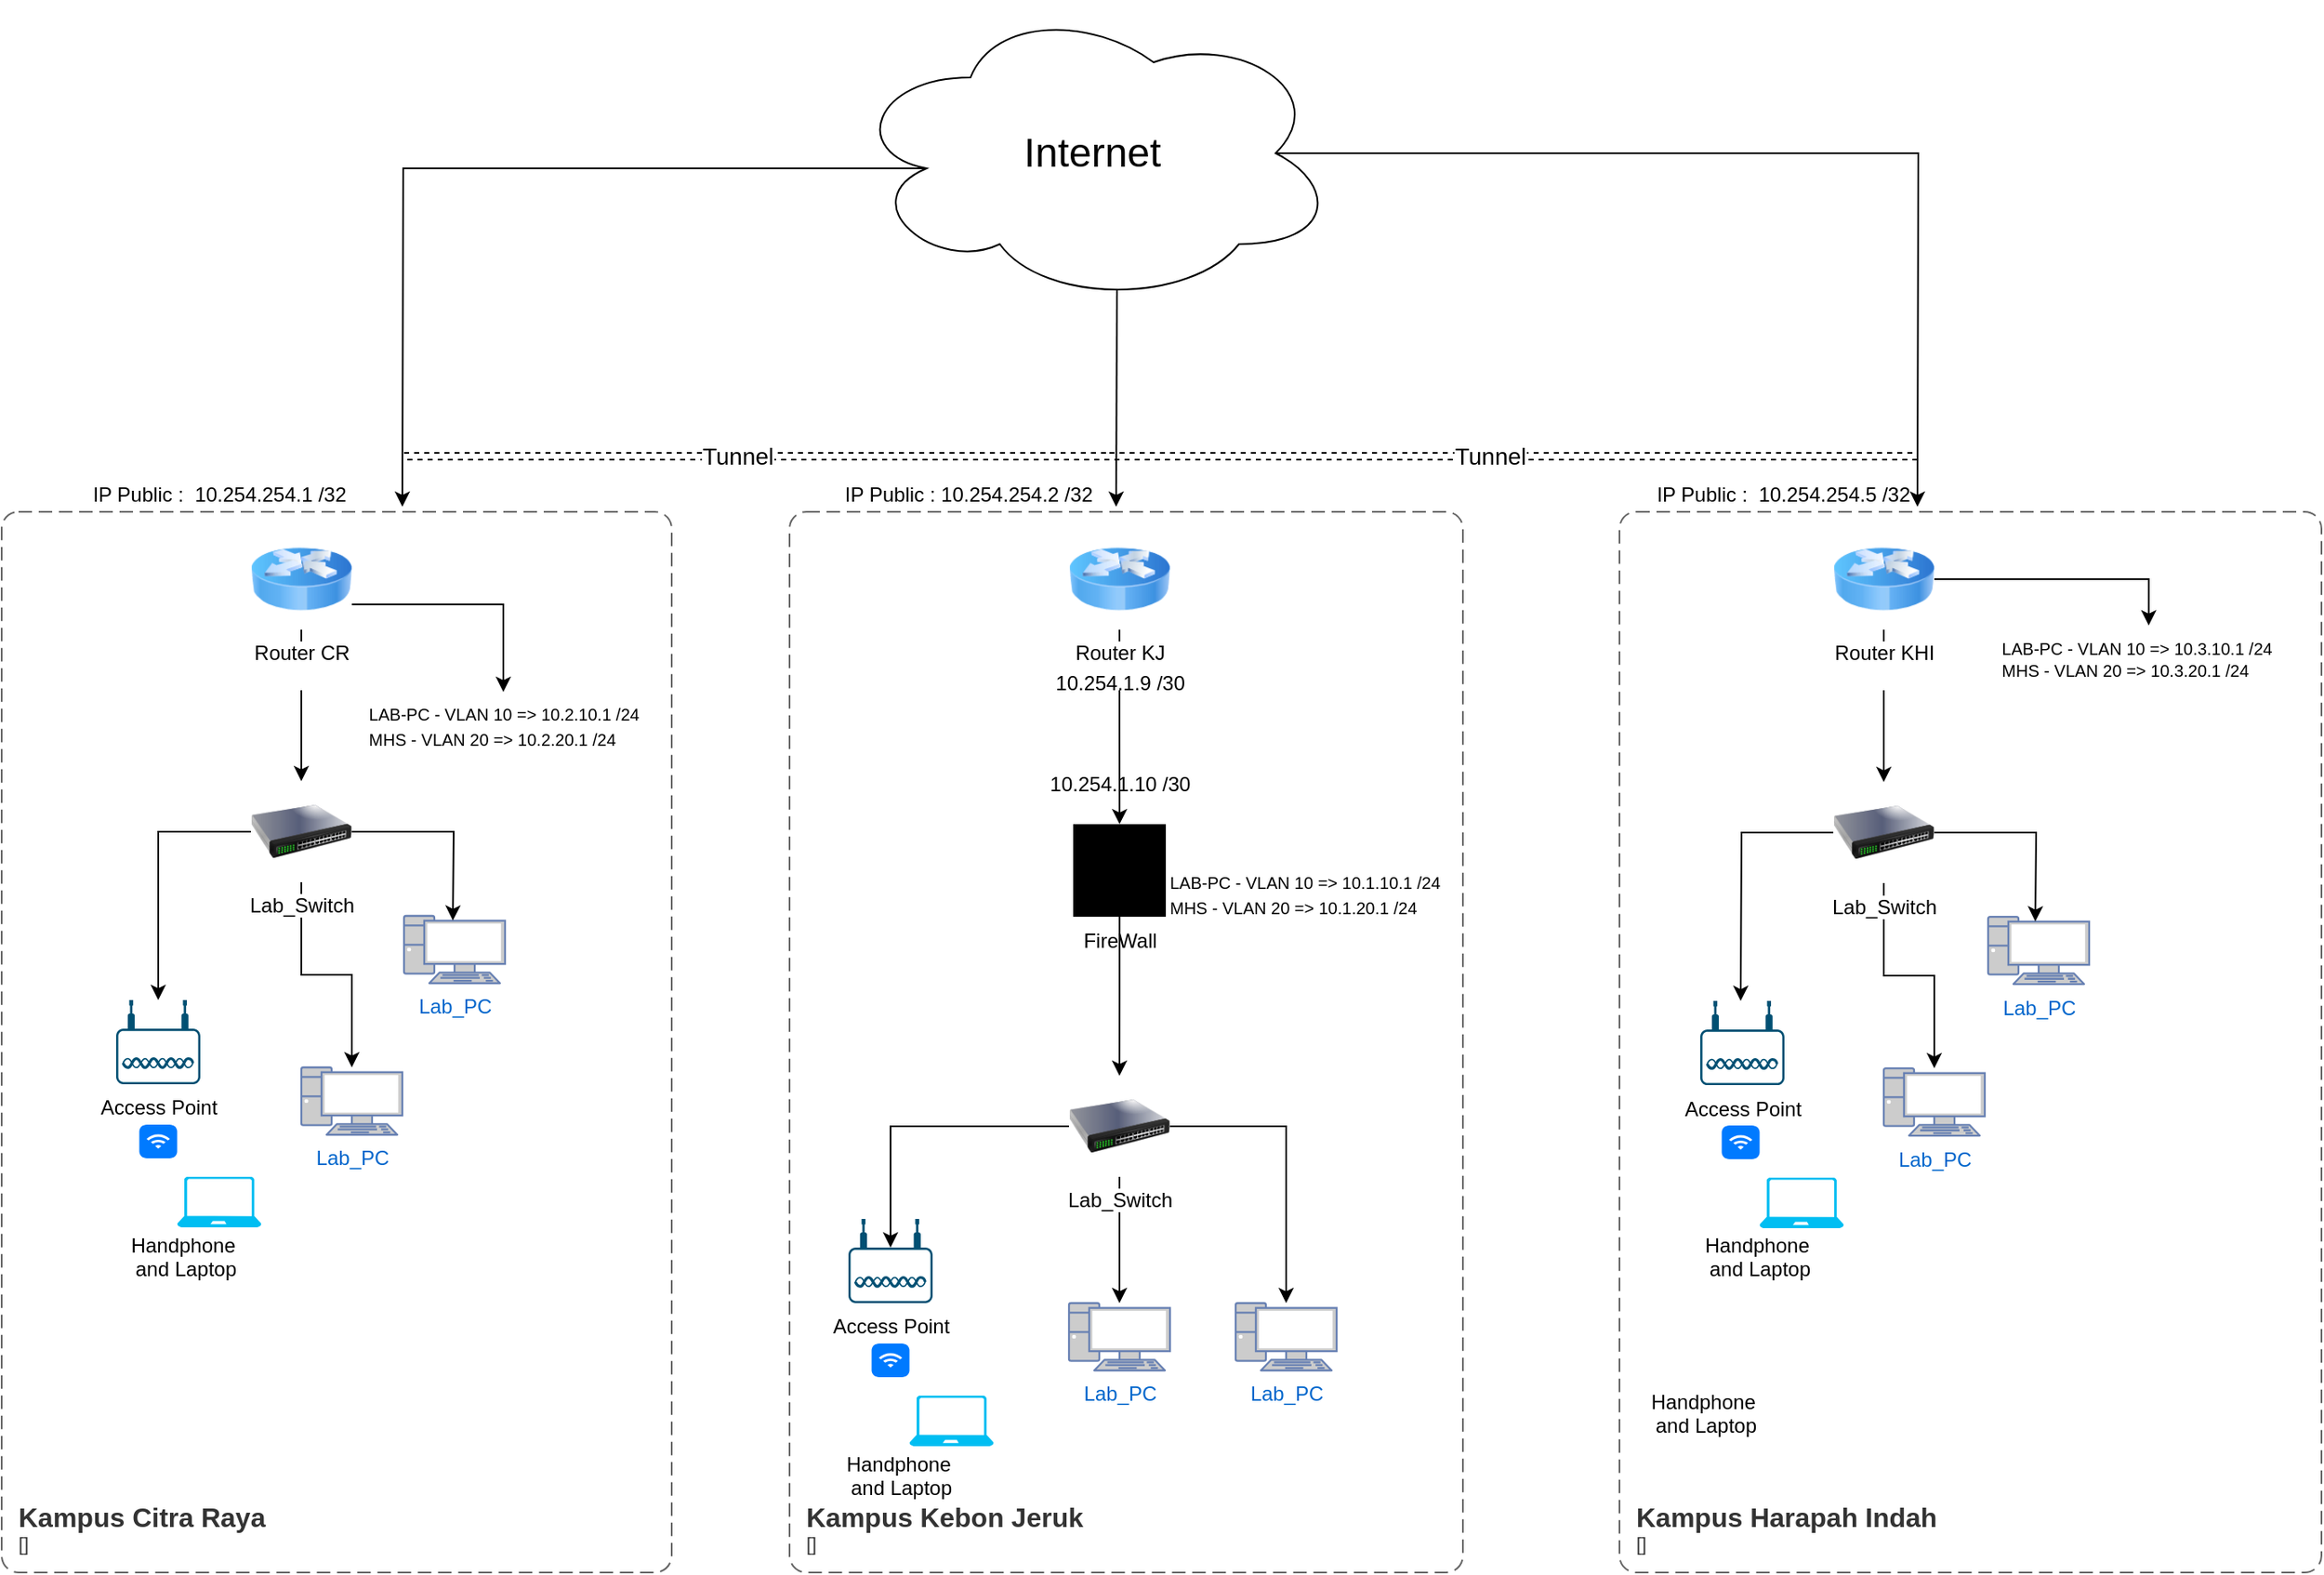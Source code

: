 <mxfile version="26.0.5">
  <diagram name="Halaman-1" id="4tR8_RnxsEHhHrFm4dsa">
    <mxGraphModel dx="1992" dy="514" grid="1" gridSize="10" guides="1" tooltips="1" connect="1" arrows="1" fold="1" page="1" pageScale="1" pageWidth="827" pageHeight="1169" math="0" shadow="0">
      <root>
        <mxCell id="0" />
        <mxCell id="1" parent="0" />
        <mxCell id="4hLQ2yHHJ5vrg3O8VpEt-62" value="" style="edgeStyle=orthogonalEdgeStyle;rounded=0;orthogonalLoop=1;jettySize=auto;html=1;" edge="1" parent="1" source="4hLQ2yHHJ5vrg3O8VpEt-1" target="4hLQ2yHHJ5vrg3O8VpEt-12">
          <mxGeometry relative="1" as="geometry" />
        </mxCell>
        <mxCell id="4hLQ2yHHJ5vrg3O8VpEt-78" style="edgeStyle=orthogonalEdgeStyle;rounded=0;orthogonalLoop=1;jettySize=auto;html=1;exitX=1;exitY=0.75;exitDx=0;exitDy=0;" edge="1" parent="1" source="4hLQ2yHHJ5vrg3O8VpEt-1" target="4hLQ2yHHJ5vrg3O8VpEt-74">
          <mxGeometry relative="1" as="geometry" />
        </mxCell>
        <mxCell id="4hLQ2yHHJ5vrg3O8VpEt-1" value="Router CR&lt;div&gt;&lt;br&gt;&lt;/div&gt;" style="image;html=1;image=img/lib/clip_art/networking/Router_Icon_128x128.png" vertex="1" parent="1">
          <mxGeometry x="-210" y="323" width="60" height="60" as="geometry" />
        </mxCell>
        <mxCell id="4hLQ2yHHJ5vrg3O8VpEt-31" style="edgeStyle=orthogonalEdgeStyle;rounded=0;orthogonalLoop=1;jettySize=auto;html=1;exitX=0.5;exitY=1;exitDx=0;exitDy=0;" edge="1" parent="1" source="4hLQ2yHHJ5vrg3O8VpEt-3" target="4hLQ2yHHJ5vrg3O8VpEt-28">
          <mxGeometry relative="1" as="geometry" />
        </mxCell>
        <mxCell id="4hLQ2yHHJ5vrg3O8VpEt-3" value="Router KJ&lt;div&gt;&lt;br&gt;&lt;/div&gt;" style="image;html=1;image=img/lib/clip_art/networking/Router_Icon_128x128.png" vertex="1" parent="1">
          <mxGeometry x="276" y="323" width="60" height="60" as="geometry" />
        </mxCell>
        <mxCell id="4hLQ2yHHJ5vrg3O8VpEt-61" value="" style="edgeStyle=orthogonalEdgeStyle;rounded=0;orthogonalLoop=1;jettySize=auto;html=1;" edge="1" parent="1" source="4hLQ2yHHJ5vrg3O8VpEt-4" target="4hLQ2yHHJ5vrg3O8VpEt-50">
          <mxGeometry relative="1" as="geometry" />
        </mxCell>
        <mxCell id="4hLQ2yHHJ5vrg3O8VpEt-4" value="Router KHI&lt;div&gt;&lt;br&gt;&lt;/div&gt;" style="image;html=1;image=img/lib/clip_art/networking/Router_Icon_128x128.png" vertex="1" parent="1">
          <mxGeometry x="730" y="323" width="60" height="60" as="geometry" />
        </mxCell>
        <mxCell id="4hLQ2yHHJ5vrg3O8VpEt-19" value="" style="edgeStyle=orthogonalEdgeStyle;rounded=0;orthogonalLoop=1;jettySize=auto;html=1;" edge="1" parent="1" source="4hLQ2yHHJ5vrg3O8VpEt-12" target="4hLQ2yHHJ5vrg3O8VpEt-18">
          <mxGeometry relative="1" as="geometry" />
        </mxCell>
        <mxCell id="4hLQ2yHHJ5vrg3O8VpEt-68" value="" style="edgeStyle=orthogonalEdgeStyle;rounded=0;orthogonalLoop=1;jettySize=auto;html=1;" edge="1" parent="1" source="4hLQ2yHHJ5vrg3O8VpEt-12" target="4hLQ2yHHJ5vrg3O8VpEt-23">
          <mxGeometry relative="1" as="geometry" />
        </mxCell>
        <mxCell id="4hLQ2yHHJ5vrg3O8VpEt-12" value="Lab_Switch" style="image;html=1;image=img/lib/clip_art/networking/Switch_128x128.png" vertex="1" parent="1">
          <mxGeometry x="-210" y="473" width="60" height="60" as="geometry" />
        </mxCell>
        <mxCell id="4hLQ2yHHJ5vrg3O8VpEt-37" style="edgeStyle=orthogonalEdgeStyle;rounded=0;orthogonalLoop=1;jettySize=auto;html=1;exitX=0.5;exitY=1;exitDx=0;exitDy=0;" edge="1" parent="1" source="4hLQ2yHHJ5vrg3O8VpEt-14" target="4hLQ2yHHJ5vrg3O8VpEt-36">
          <mxGeometry relative="1" as="geometry" />
        </mxCell>
        <mxCell id="4hLQ2yHHJ5vrg3O8VpEt-38" style="edgeStyle=orthogonalEdgeStyle;rounded=0;orthogonalLoop=1;jettySize=auto;html=1;exitX=1;exitY=0.5;exitDx=0;exitDy=0;" edge="1" parent="1" source="4hLQ2yHHJ5vrg3O8VpEt-14" target="4hLQ2yHHJ5vrg3O8VpEt-35">
          <mxGeometry relative="1" as="geometry" />
        </mxCell>
        <mxCell id="4hLQ2yHHJ5vrg3O8VpEt-14" value="Lab_Switch" style="image;html=1;image=img/lib/clip_art/networking/Switch_128x128.png" vertex="1" parent="1">
          <mxGeometry x="276" y="648" width="60" height="60" as="geometry" />
        </mxCell>
        <mxCell id="4hLQ2yHHJ5vrg3O8VpEt-18" value="Access Point&lt;div&gt;&lt;br&gt;&lt;/div&gt;" style="points=[[0.03,0.36,0],[0.18,0,0],[0.5,0.34,0],[0.82,0,0],[0.97,0.36,0],[1,0.67,0],[0.975,0.975,0],[0.5,1,0],[0.025,0.975,0],[0,0.67,0]];verticalLabelPosition=bottom;sketch=0;html=1;verticalAlign=top;aspect=fixed;align=center;pointerEvents=1;shape=mxgraph.cisco19.wireless_access_point;fillColor=#005073;strokeColor=none;" vertex="1" parent="1">
          <mxGeometry x="-290" y="603" width="50" height="50" as="geometry" />
        </mxCell>
        <mxCell id="4hLQ2yHHJ5vrg3O8VpEt-20" value="Lab_PC&lt;div&gt;&lt;br&gt;&lt;/div&gt;" style="fontColor=#0066CC;verticalAlign=top;verticalLabelPosition=bottom;labelPosition=center;align=center;html=1;outlineConnect=0;fillColor=#CCCCCC;strokeColor=#6881B3;gradientColor=none;gradientDirection=north;strokeWidth=2;shape=mxgraph.networks.pc;" vertex="1" parent="1">
          <mxGeometry x="-119" y="553" width="60" height="40" as="geometry" />
        </mxCell>
        <mxCell id="4hLQ2yHHJ5vrg3O8VpEt-22" style="edgeStyle=orthogonalEdgeStyle;rounded=0;orthogonalLoop=1;jettySize=auto;html=1;exitX=1;exitY=0.5;exitDx=0;exitDy=0;entryX=0.5;entryY=0.07;entryDx=0;entryDy=0;entryPerimeter=0;" edge="1" parent="1" source="4hLQ2yHHJ5vrg3O8VpEt-12">
          <mxGeometry relative="1" as="geometry">
            <mxPoint x="-90" y="555.8" as="targetPoint" />
          </mxGeometry>
        </mxCell>
        <mxCell id="4hLQ2yHHJ5vrg3O8VpEt-23" value="Lab_PC&lt;div&gt;&lt;br&gt;&lt;/div&gt;" style="fontColor=#0066CC;verticalAlign=top;verticalLabelPosition=bottom;labelPosition=center;align=center;html=1;outlineConnect=0;fillColor=#CCCCCC;strokeColor=#6881B3;gradientColor=none;gradientDirection=north;strokeWidth=2;shape=mxgraph.networks.pc;" vertex="1" parent="1">
          <mxGeometry x="-180" y="643" width="60" height="40" as="geometry" />
        </mxCell>
        <mxCell id="4hLQ2yHHJ5vrg3O8VpEt-25" value="" style="shape=image;html=1;verticalAlign=top;verticalLabelPosition=bottom;labelBackgroundColor=#ffffff;imageAspect=0;aspect=fixed;image=https://cdn4.iconfinder.com/data/icons/user-interface-181/32/Smartphone-128.png" vertex="1" parent="1">
          <mxGeometry x="-300" y="703" width="40" height="40" as="geometry" />
        </mxCell>
        <mxCell id="4hLQ2yHHJ5vrg3O8VpEt-26" value="" style="html=1;strokeWidth=1;shadow=0;dashed=0;shape=mxgraph.ios7.misc.wifi;fillColor=#007AFF;strokeColor=none;buttonText=;strokeColor2=#222222;fontColor=#222222;fontSize=8;verticalLabelPosition=bottom;verticalAlign=top;align=center;sketch=0;" vertex="1" parent="1">
          <mxGeometry x="-276.25" y="677" width="22.5" height="20" as="geometry" />
        </mxCell>
        <mxCell id="4hLQ2yHHJ5vrg3O8VpEt-27" value="" style="verticalLabelPosition=bottom;html=1;verticalAlign=top;align=center;strokeColor=none;fillColor=#00BEF2;shape=mxgraph.azure.laptop;pointerEvents=1;" vertex="1" parent="1">
          <mxGeometry x="-253.75" y="708" width="50" height="30" as="geometry" />
        </mxCell>
        <mxCell id="4hLQ2yHHJ5vrg3O8VpEt-69" value="" style="edgeStyle=orthogonalEdgeStyle;rounded=0;orthogonalLoop=1;jettySize=auto;html=1;" edge="1" parent="1" source="4hLQ2yHHJ5vrg3O8VpEt-28" target="4hLQ2yHHJ5vrg3O8VpEt-14">
          <mxGeometry relative="1" as="geometry" />
        </mxCell>
        <mxCell id="4hLQ2yHHJ5vrg3O8VpEt-28" value="FireWall" style="sketch=0;verticalLabelPosition=bottom;sketch=0;aspect=fixed;html=1;verticalAlign=top;strokeColor=none;fillColor=#000000;align=center;outlineConnect=0;pointerEvents=1;shape=mxgraph.citrix2.firewall;" vertex="1" parent="1">
          <mxGeometry x="278.49" y="498.56" width="55.05" height="54.96" as="geometry" />
        </mxCell>
        <mxCell id="4hLQ2yHHJ5vrg3O8VpEt-32" value="Handphone&amp;nbsp;&lt;div&gt;and Laptop&lt;div&gt;&lt;br&gt;&lt;/div&gt;&lt;/div&gt;" style="text;html=1;align=center;verticalAlign=middle;resizable=0;points=[];autosize=1;strokeColor=none;fillColor=none;" vertex="1" parent="1">
          <mxGeometry x="-293.75" y="733" width="90" height="60" as="geometry" />
        </mxCell>
        <mxCell id="4hLQ2yHHJ5vrg3O8VpEt-35" value="Lab_PC&lt;div&gt;&lt;br&gt;&lt;/div&gt;" style="fontColor=#0066CC;verticalAlign=top;verticalLabelPosition=bottom;labelPosition=center;align=center;html=1;outlineConnect=0;fillColor=#CCCCCC;strokeColor=#6881B3;gradientColor=none;gradientDirection=north;strokeWidth=2;shape=mxgraph.networks.pc;" vertex="1" parent="1">
          <mxGeometry x="375" y="783" width="60" height="40" as="geometry" />
        </mxCell>
        <mxCell id="4hLQ2yHHJ5vrg3O8VpEt-36" value="Lab_PC&lt;div&gt;&lt;br&gt;&lt;/div&gt;" style="fontColor=#0066CC;verticalAlign=top;verticalLabelPosition=bottom;labelPosition=center;align=center;html=1;outlineConnect=0;fillColor=#CCCCCC;strokeColor=#6881B3;gradientColor=none;gradientDirection=north;strokeWidth=2;shape=mxgraph.networks.pc;" vertex="1" parent="1">
          <mxGeometry x="276.01" y="783" width="60" height="40" as="geometry" />
        </mxCell>
        <mxCell id="4hLQ2yHHJ5vrg3O8VpEt-39" value="Access Point&lt;div&gt;&lt;br&gt;&lt;/div&gt;" style="points=[[0.03,0.36,0],[0.18,0,0],[0.5,0.34,0],[0.82,0,0],[0.97,0.36,0],[1,0.67,0],[0.975,0.975,0],[0.5,1,0],[0.025,0.975,0],[0,0.67,0]];verticalLabelPosition=bottom;sketch=0;html=1;verticalAlign=top;aspect=fixed;align=center;pointerEvents=1;shape=mxgraph.cisco19.wireless_access_point;fillColor=#005073;strokeColor=none;" vertex="1" parent="1">
          <mxGeometry x="145" y="733" width="50" height="50" as="geometry" />
        </mxCell>
        <mxCell id="4hLQ2yHHJ5vrg3O8VpEt-40" value="" style="shape=image;html=1;verticalAlign=top;verticalLabelPosition=bottom;labelBackgroundColor=#ffffff;imageAspect=0;aspect=fixed;image=https://cdn4.iconfinder.com/data/icons/user-interface-181/32/Smartphone-128.png" vertex="1" parent="1">
          <mxGeometry x="135" y="833" width="40" height="40" as="geometry" />
        </mxCell>
        <mxCell id="4hLQ2yHHJ5vrg3O8VpEt-41" value="" style="html=1;strokeWidth=1;shadow=0;dashed=0;shape=mxgraph.ios7.misc.wifi;fillColor=#007AFF;strokeColor=none;buttonText=;strokeColor2=#222222;fontColor=#222222;fontSize=8;verticalLabelPosition=bottom;verticalAlign=top;align=center;sketch=0;" vertex="1" parent="1">
          <mxGeometry x="158.75" y="807" width="22.5" height="20" as="geometry" />
        </mxCell>
        <mxCell id="4hLQ2yHHJ5vrg3O8VpEt-42" value="" style="verticalLabelPosition=bottom;html=1;verticalAlign=top;align=center;strokeColor=none;fillColor=#00BEF2;shape=mxgraph.azure.laptop;pointerEvents=1;" vertex="1" parent="1">
          <mxGeometry x="181.25" y="838" width="50" height="30" as="geometry" />
        </mxCell>
        <mxCell id="4hLQ2yHHJ5vrg3O8VpEt-43" style="edgeStyle=orthogonalEdgeStyle;rounded=0;orthogonalLoop=1;jettySize=auto;html=1;exitX=0;exitY=0.5;exitDx=0;exitDy=0;entryX=0.5;entryY=0.34;entryDx=0;entryDy=0;entryPerimeter=0;" edge="1" parent="1" source="4hLQ2yHHJ5vrg3O8VpEt-14" target="4hLQ2yHHJ5vrg3O8VpEt-39">
          <mxGeometry relative="1" as="geometry" />
        </mxCell>
        <mxCell id="4hLQ2yHHJ5vrg3O8VpEt-44" value="Handphone&amp;nbsp;&lt;div&gt;and Laptop&lt;div&gt;&lt;br&gt;&lt;/div&gt;&lt;/div&gt;" style="text;html=1;align=center;verticalAlign=middle;resizable=0;points=[];autosize=1;strokeColor=none;fillColor=none;" vertex="1" parent="1">
          <mxGeometry x="131.25" y="863" width="90" height="60" as="geometry" />
        </mxCell>
        <object placeholders="1" c4Name="Kampus Kebon Jeruk" c4Type="ContainerScopeBoundary" c4Application="" label="&lt;font style=&quot;font-size: 16px&quot;&gt;&lt;b&gt;&lt;div style=&quot;text-align: left&quot;&gt;%c4Name%&lt;/div&gt;&lt;/b&gt;&lt;/font&gt;&lt;div style=&quot;text-align: left&quot;&gt;[%c4Application%]&lt;/div&gt;" id="4hLQ2yHHJ5vrg3O8VpEt-45">
          <mxCell style="rounded=1;fontSize=11;whiteSpace=wrap;html=1;dashed=1;arcSize=20;fillColor=none;strokeColor=#666666;fontColor=#333333;labelBackgroundColor=none;align=left;verticalAlign=bottom;labelBorderColor=none;spacingTop=0;spacing=10;dashPattern=8 4;metaEdit=1;rotatable=0;perimeter=rectanglePerimeter;noLabel=0;labelPadding=0;allowArrows=0;connectable=0;expand=0;recursiveResize=0;editable=1;pointerEvents=0;absoluteArcSize=1;points=[[0.25,0,0],[0.5,0,0],[0.75,0,0],[1,0.25,0],[1,0.5,0],[1,0.75,0],[0.75,1,0],[0.5,1,0],[0.25,1,0],[0,0.75,0],[0,0.5,0],[0,0.25,0]];" vertex="1" parent="1">
            <mxGeometry x="110" y="313" width="400" height="630" as="geometry" />
          </mxCell>
        </object>
        <object placeholders="1" c4Name="Kampus Citra Raya" c4Type="ContainerScopeBoundary" c4Application="" label="&lt;font style=&quot;font-size: 16px&quot;&gt;&lt;b&gt;&lt;div style=&quot;text-align: left&quot;&gt;%c4Name%&lt;/div&gt;&lt;/b&gt;&lt;/font&gt;&lt;div style=&quot;text-align: left&quot;&gt;[%c4Application%]&lt;/div&gt;" id="4hLQ2yHHJ5vrg3O8VpEt-47">
          <mxCell style="rounded=1;fontSize=11;whiteSpace=wrap;html=1;dashed=1;arcSize=20;fillColor=none;strokeColor=#666666;fontColor=#333333;labelBackgroundColor=none;align=left;verticalAlign=bottom;labelBorderColor=none;spacingTop=0;spacing=10;dashPattern=8 4;metaEdit=1;rotatable=0;perimeter=rectanglePerimeter;noLabel=0;labelPadding=0;allowArrows=0;connectable=0;expand=0;recursiveResize=0;editable=1;pointerEvents=0;absoluteArcSize=1;points=[[0.25,0,0],[0.5,0,0],[0.75,0,0],[1,0.25,0],[1,0.5,0],[1,0.75,0],[0.75,1,0],[0.5,1,0],[0.25,1,0],[0,0.75,0],[0,0.5,0],[0,0.25,0]];" vertex="1" parent="1">
            <mxGeometry x="-358" y="313" width="398" height="630" as="geometry" />
          </mxCell>
        </object>
        <object placeholders="1" c4Name="Kampus Harapah Indah" c4Type="ContainerScopeBoundary" c4Application="" label="&lt;font style=&quot;font-size: 16px&quot;&gt;&lt;b&gt;&lt;div style=&quot;text-align: left&quot;&gt;%c4Name%&lt;/div&gt;&lt;/b&gt;&lt;/font&gt;&lt;div style=&quot;text-align: left&quot;&gt;[%c4Application%]&lt;/div&gt;" id="4hLQ2yHHJ5vrg3O8VpEt-48">
          <mxCell style="rounded=1;fontSize=11;whiteSpace=wrap;html=1;dashed=1;arcSize=20;fillColor=none;strokeColor=#666666;fontColor=#333333;labelBackgroundColor=none;align=left;verticalAlign=bottom;labelBorderColor=none;spacingTop=0;spacing=10;dashPattern=8 4;metaEdit=1;rotatable=0;perimeter=rectanglePerimeter;noLabel=0;labelPadding=0;allowArrows=0;connectable=0;expand=0;recursiveResize=0;editable=1;pointerEvents=0;absoluteArcSize=1;points=[[0.25,0,0],[0.5,0,0],[0.75,0,0],[1,0.25,0],[1,0.5,0],[1,0.75,0],[0.75,1,0],[0.5,1,0],[0.25,1,0],[0,0.75,0],[0,0.5,0],[0,0.25,0]];" vertex="1" parent="1">
            <mxGeometry x="603" y="313" width="417" height="630" as="geometry" />
          </mxCell>
        </object>
        <mxCell id="4hLQ2yHHJ5vrg3O8VpEt-49" value="" style="edgeStyle=orthogonalEdgeStyle;rounded=0;orthogonalLoop=1;jettySize=auto;html=1;" edge="1" parent="1" source="4hLQ2yHHJ5vrg3O8VpEt-50">
          <mxGeometry relative="1" as="geometry">
            <mxPoint x="675" y="603.52" as="targetPoint" />
          </mxGeometry>
        </mxCell>
        <mxCell id="4hLQ2yHHJ5vrg3O8VpEt-70" value="" style="edgeStyle=orthogonalEdgeStyle;rounded=0;orthogonalLoop=1;jettySize=auto;html=1;" edge="1" parent="1" source="4hLQ2yHHJ5vrg3O8VpEt-50" target="4hLQ2yHHJ5vrg3O8VpEt-55">
          <mxGeometry relative="1" as="geometry" />
        </mxCell>
        <mxCell id="4hLQ2yHHJ5vrg3O8VpEt-50" value="Lab_Switch" style="image;html=1;image=img/lib/clip_art/networking/Switch_128x128.png" vertex="1" parent="1">
          <mxGeometry x="730" y="473.52" width="60" height="60" as="geometry" />
        </mxCell>
        <mxCell id="4hLQ2yHHJ5vrg3O8VpEt-52" value="Access Point&lt;div&gt;&lt;br&gt;&lt;/div&gt;" style="points=[[0.03,0.36,0],[0.18,0,0],[0.5,0.34,0],[0.82,0,0],[0.97,0.36,0],[1,0.67,0],[0.975,0.975,0],[0.5,1,0],[0.025,0.975,0],[0,0.67,0]];verticalLabelPosition=bottom;sketch=0;html=1;verticalAlign=top;aspect=fixed;align=center;pointerEvents=1;shape=mxgraph.cisco19.wireless_access_point;fillColor=#005073;strokeColor=none;" vertex="1" parent="1">
          <mxGeometry x="651" y="603.52" width="50" height="50" as="geometry" />
        </mxCell>
        <mxCell id="4hLQ2yHHJ5vrg3O8VpEt-53" value="Lab_PC&lt;div&gt;&lt;br&gt;&lt;/div&gt;" style="fontColor=#0066CC;verticalAlign=top;verticalLabelPosition=bottom;labelPosition=center;align=center;html=1;outlineConnect=0;fillColor=#CCCCCC;strokeColor=#6881B3;gradientColor=none;gradientDirection=north;strokeWidth=2;shape=mxgraph.networks.pc;" vertex="1" parent="1">
          <mxGeometry x="822" y="553.52" width="60" height="40" as="geometry" />
        </mxCell>
        <mxCell id="4hLQ2yHHJ5vrg3O8VpEt-54" style="edgeStyle=orthogonalEdgeStyle;rounded=0;orthogonalLoop=1;jettySize=auto;html=1;exitX=1;exitY=0.5;exitDx=0;exitDy=0;entryX=0.5;entryY=0.07;entryDx=0;entryDy=0;entryPerimeter=0;" edge="1" parent="1" source="4hLQ2yHHJ5vrg3O8VpEt-50">
          <mxGeometry relative="1" as="geometry">
            <mxPoint x="850" y="556.32" as="targetPoint" />
          </mxGeometry>
        </mxCell>
        <mxCell id="4hLQ2yHHJ5vrg3O8VpEt-55" value="Lab_PC&lt;div&gt;&lt;br&gt;&lt;/div&gt;" style="fontColor=#0066CC;verticalAlign=top;verticalLabelPosition=bottom;labelPosition=center;align=center;html=1;outlineConnect=0;fillColor=#CCCCCC;strokeColor=#6881B3;gradientColor=none;gradientDirection=north;strokeWidth=2;shape=mxgraph.networks.pc;" vertex="1" parent="1">
          <mxGeometry x="760" y="643.52" width="60" height="40" as="geometry" />
        </mxCell>
        <mxCell id="4hLQ2yHHJ5vrg3O8VpEt-57" value="" style="shape=image;html=1;verticalAlign=top;verticalLabelPosition=bottom;labelBackgroundColor=#ffffff;imageAspect=0;aspect=fixed;image=https://cdn4.iconfinder.com/data/icons/user-interface-181/32/Smartphone-128.png" vertex="1" parent="1">
          <mxGeometry x="641" y="703.52" width="40" height="40" as="geometry" />
        </mxCell>
        <mxCell id="4hLQ2yHHJ5vrg3O8VpEt-58" value="" style="html=1;strokeWidth=1;shadow=0;dashed=0;shape=mxgraph.ios7.misc.wifi;fillColor=#007AFF;strokeColor=none;buttonText=;strokeColor2=#222222;fontColor=#222222;fontSize=8;verticalLabelPosition=bottom;verticalAlign=top;align=center;sketch=0;" vertex="1" parent="1">
          <mxGeometry x="663.75" y="677.52" width="22.5" height="20" as="geometry" />
        </mxCell>
        <mxCell id="4hLQ2yHHJ5vrg3O8VpEt-59" value="" style="verticalLabelPosition=bottom;html=1;verticalAlign=top;align=center;strokeColor=none;fillColor=#00BEF2;shape=mxgraph.azure.laptop;pointerEvents=1;" vertex="1" parent="1">
          <mxGeometry x="686.25" y="708.52" width="50" height="30" as="geometry" />
        </mxCell>
        <mxCell id="4hLQ2yHHJ5vrg3O8VpEt-60" value="Handphone&amp;nbsp;&lt;div&gt;and Laptop&lt;div&gt;&lt;br&gt;&lt;/div&gt;&lt;/div&gt;" style="text;html=1;align=center;verticalAlign=middle;resizable=0;points=[];autosize=1;strokeColor=none;fillColor=none;" vertex="1" parent="1">
          <mxGeometry x="609.25" y="825.52" width="90" height="60" as="geometry" />
        </mxCell>
        <mxCell id="4hLQ2yHHJ5vrg3O8VpEt-63" value="Handphone&amp;nbsp;&lt;div&gt;and Laptop&lt;div&gt;&lt;br&gt;&lt;/div&gt;&lt;/div&gt;" style="text;html=1;align=center;verticalAlign=middle;resizable=0;points=[];autosize=1;strokeColor=none;fillColor=none;" vertex="1" parent="1">
          <mxGeometry x="641" y="733" width="90" height="60" as="geometry" />
        </mxCell>
        <mxCell id="4hLQ2yHHJ5vrg3O8VpEt-65" style="edgeStyle=orthogonalEdgeStyle;rounded=0;orthogonalLoop=1;jettySize=auto;html=1;exitX=0.55;exitY=0.95;exitDx=0;exitDy=0;exitPerimeter=0;" edge="1" parent="1" source="4hLQ2yHHJ5vrg3O8VpEt-64">
          <mxGeometry relative="1" as="geometry">
            <mxPoint x="304" y="310" as="targetPoint" />
          </mxGeometry>
        </mxCell>
        <mxCell id="4hLQ2yHHJ5vrg3O8VpEt-66" style="edgeStyle=orthogonalEdgeStyle;rounded=0;orthogonalLoop=1;jettySize=auto;html=1;exitX=0.875;exitY=0.5;exitDx=0;exitDy=0;exitPerimeter=0;" edge="1" parent="1" source="4hLQ2yHHJ5vrg3O8VpEt-64">
          <mxGeometry relative="1" as="geometry">
            <mxPoint x="780" y="310" as="targetPoint" />
          </mxGeometry>
        </mxCell>
        <mxCell id="4hLQ2yHHJ5vrg3O8VpEt-67" style="edgeStyle=orthogonalEdgeStyle;rounded=0;orthogonalLoop=1;jettySize=auto;html=1;exitX=0.16;exitY=0.55;exitDx=0;exitDy=0;exitPerimeter=0;" edge="1" parent="1" source="4hLQ2yHHJ5vrg3O8VpEt-64">
          <mxGeometry relative="1" as="geometry">
            <mxPoint x="-120" y="310" as="targetPoint" />
          </mxGeometry>
        </mxCell>
        <mxCell id="4hLQ2yHHJ5vrg3O8VpEt-64" value="&lt;font style=&quot;font-size: 24px;&quot;&gt;Internet&lt;/font&gt;" style="ellipse;shape=cloud;whiteSpace=wrap;html=1;" vertex="1" parent="1">
          <mxGeometry x="145" y="10" width="290" height="180" as="geometry" />
        </mxCell>
        <mxCell id="4hLQ2yHHJ5vrg3O8VpEt-71" value=" 10.254.1.9 /30" style="text;html=1;align=center;verticalAlign=middle;resizable=0;points=[];autosize=1;strokeColor=none;fillColor=none;" vertex="1" parent="1">
          <mxGeometry x="256" y="400" width="100" height="30" as="geometry" />
        </mxCell>
        <mxCell id="4hLQ2yHHJ5vrg3O8VpEt-72" value=" 10.254.1.10 /30" style="text;html=1;align=center;verticalAlign=middle;resizable=0;points=[];autosize=1;strokeColor=none;fillColor=none;" vertex="1" parent="1">
          <mxGeometry x="251.01" y="460" width="110" height="30" as="geometry" />
        </mxCell>
        <mxCell id="4hLQ2yHHJ5vrg3O8VpEt-73" value="&lt;div style=&quot;&quot;&gt;&lt;font style=&quot;background-color: transparent; color: light-dark(rgb(0, 0, 0), rgb(255, 255, 255)); font-size: 10px;&quot;&gt;LAB-PC - VLAN 10 =&amp;gt; 10.1.10.1 /24&lt;/font&gt;&lt;span style=&quot;background-color: transparent; color: light-dark(rgb(0, 0, 0), rgb(255, 255, 255));&quot;&gt;&amp;nbsp;&lt;/span&gt;&lt;/div&gt;&lt;div style=&quot;&quot;&gt;&lt;font style=&quot;font-size: 10px;&quot;&gt;MHS - VLAN 20 =&amp;gt; 10.1.20.1 /24&lt;/font&gt;&lt;/div&gt;" style="text;html=1;align=left;verticalAlign=middle;resizable=0;points=[];autosize=1;strokeColor=none;fillColor=none;" vertex="1" parent="1">
          <mxGeometry x="333.54" y="520" width="190" height="40" as="geometry" />
        </mxCell>
        <mxCell id="4hLQ2yHHJ5vrg3O8VpEt-74" value="&lt;font style=&quot;font-size: 10px;&quot;&gt; LAB-PC - VLAN 10 =&amp;gt; 10.2.10.1 /24&lt;/font&gt;&lt;div style=&quot;text-align: left;&quot;&gt;&lt;font style=&quot;font-size: 10px;&quot;&gt;MHS - VLAN 20 =&amp;gt; 10.2.20.1 /24&lt;/font&gt;&lt;/div&gt;" style="text;html=1;align=center;verticalAlign=middle;resizable=0;points=[];autosize=1;strokeColor=none;fillColor=none;" vertex="1" parent="1">
          <mxGeometry x="-150" y="420" width="180" height="40" as="geometry" />
        </mxCell>
        <mxCell id="4hLQ2yHHJ5vrg3O8VpEt-75" value="&lt;div style=&quot;text-align: left;&quot;&gt;&lt;font style=&quot;font-size: 10px;&quot;&gt;LAB-PC - VLAN 10 =&amp;gt; 10.3.10.1 /24&lt;/font&gt;&lt;/div&gt;&lt;font style=&quot;font-size: 10px;&quot;&gt;&lt;div style=&quot;text-align: left;&quot;&gt;&lt;span style=&quot;background-color: transparent; color: light-dark(rgb(0, 0, 0), rgb(255, 255, 255));&quot;&gt;MHS - VLAN 20 =&amp;gt; 10.3.20.1 /24&lt;/span&gt;&lt;/div&gt;&lt;/font&gt;" style="text;html=1;align=center;verticalAlign=middle;resizable=0;points=[];autosize=1;strokeColor=none;fillColor=none;" vertex="1" parent="1">
          <mxGeometry x="820" y="380" width="180" height="40" as="geometry" />
        </mxCell>
        <mxCell id="4hLQ2yHHJ5vrg3O8VpEt-79" style="edgeStyle=orthogonalEdgeStyle;rounded=0;orthogonalLoop=1;jettySize=auto;html=1;exitX=1;exitY=0.5;exitDx=0;exitDy=0;entryX=0.541;entryY=0.012;entryDx=0;entryDy=0;entryPerimeter=0;" edge="1" parent="1" source="4hLQ2yHHJ5vrg3O8VpEt-4" target="4hLQ2yHHJ5vrg3O8VpEt-75">
          <mxGeometry relative="1" as="geometry" />
        </mxCell>
        <mxCell id="4hLQ2yHHJ5vrg3O8VpEt-88" value="" style="endArrow=block;dashed=1;endFill=0;endSize=12;html=1;rounded=0;shape=link;" edge="1" parent="1">
          <mxGeometry width="160" relative="1" as="geometry">
            <mxPoint x="-119" y="280" as="sourcePoint" />
            <mxPoint x="300" y="280" as="targetPoint" />
          </mxGeometry>
        </mxCell>
        <mxCell id="4hLQ2yHHJ5vrg3O8VpEt-89" value="&lt;font style=&quot;font-size: 14px;&quot;&gt;Tunnel&lt;/font&gt;" style="edgeLabel;html=1;align=center;verticalAlign=middle;resizable=0;points=[];" vertex="1" connectable="0" parent="4hLQ2yHHJ5vrg3O8VpEt-88">
          <mxGeometry x="-0.058" y="-3" relative="1" as="geometry">
            <mxPoint y="-3" as="offset" />
          </mxGeometry>
        </mxCell>
        <mxCell id="4hLQ2yHHJ5vrg3O8VpEt-90" value="" style="endArrow=block;dashed=1;endFill=0;endSize=12;html=1;rounded=0;shape=link;" edge="1" parent="1">
          <mxGeometry width="160" relative="1" as="geometry">
            <mxPoint x="300" y="280" as="sourcePoint" />
            <mxPoint x="780" y="280" as="targetPoint" />
          </mxGeometry>
        </mxCell>
        <mxCell id="4hLQ2yHHJ5vrg3O8VpEt-91" value="&lt;font style=&quot;font-size: 14px;&quot;&gt;Tunnel&lt;/font&gt;" style="edgeLabel;html=1;align=center;verticalAlign=middle;resizable=0;points=[];" vertex="1" connectable="0" parent="4hLQ2yHHJ5vrg3O8VpEt-90">
          <mxGeometry x="-0.058" y="-3" relative="1" as="geometry">
            <mxPoint y="-3" as="offset" />
          </mxGeometry>
        </mxCell>
        <mxCell id="4hLQ2yHHJ5vrg3O8VpEt-92" value="IP Public :&amp;nbsp; 10.254.254.1 /32" style="text;html=1;align=center;verticalAlign=middle;resizable=0;points=[];autosize=1;strokeColor=none;fillColor=none;" vertex="1" parent="1">
          <mxGeometry x="-313.75" y="288" width="170" height="30" as="geometry" />
        </mxCell>
        <mxCell id="4hLQ2yHHJ5vrg3O8VpEt-93" value="IP Public :&amp;nbsp;10.254.254.2 /32" style="text;html=1;align=center;verticalAlign=middle;resizable=0;points=[];autosize=1;strokeColor=none;fillColor=none;" vertex="1" parent="1">
          <mxGeometry x="131.25" y="288" width="170" height="30" as="geometry" />
        </mxCell>
        <mxCell id="4hLQ2yHHJ5vrg3O8VpEt-94" value="IP Public :&amp;nbsp; 10.254.254.5 /32" style="text;html=1;align=center;verticalAlign=middle;resizable=0;points=[];autosize=1;strokeColor=none;fillColor=none;" vertex="1" parent="1">
          <mxGeometry x="615" y="288" width="170" height="30" as="geometry" />
        </mxCell>
      </root>
    </mxGraphModel>
  </diagram>
</mxfile>

